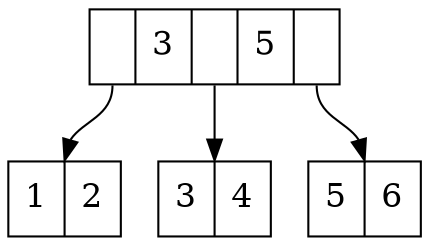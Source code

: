 
digraph g {
node [
fontsize = "16"
shape = "record"
];

 x [label="<c>|3|<d>|5|<e>"]; 
 x:c -> c:n; 
 x:d -> d:n; 
 x:e -> e:n; 
 c [label="1|2"]; 
 d [label="3|4"]; 
 e [label="5|6"]; 

}

